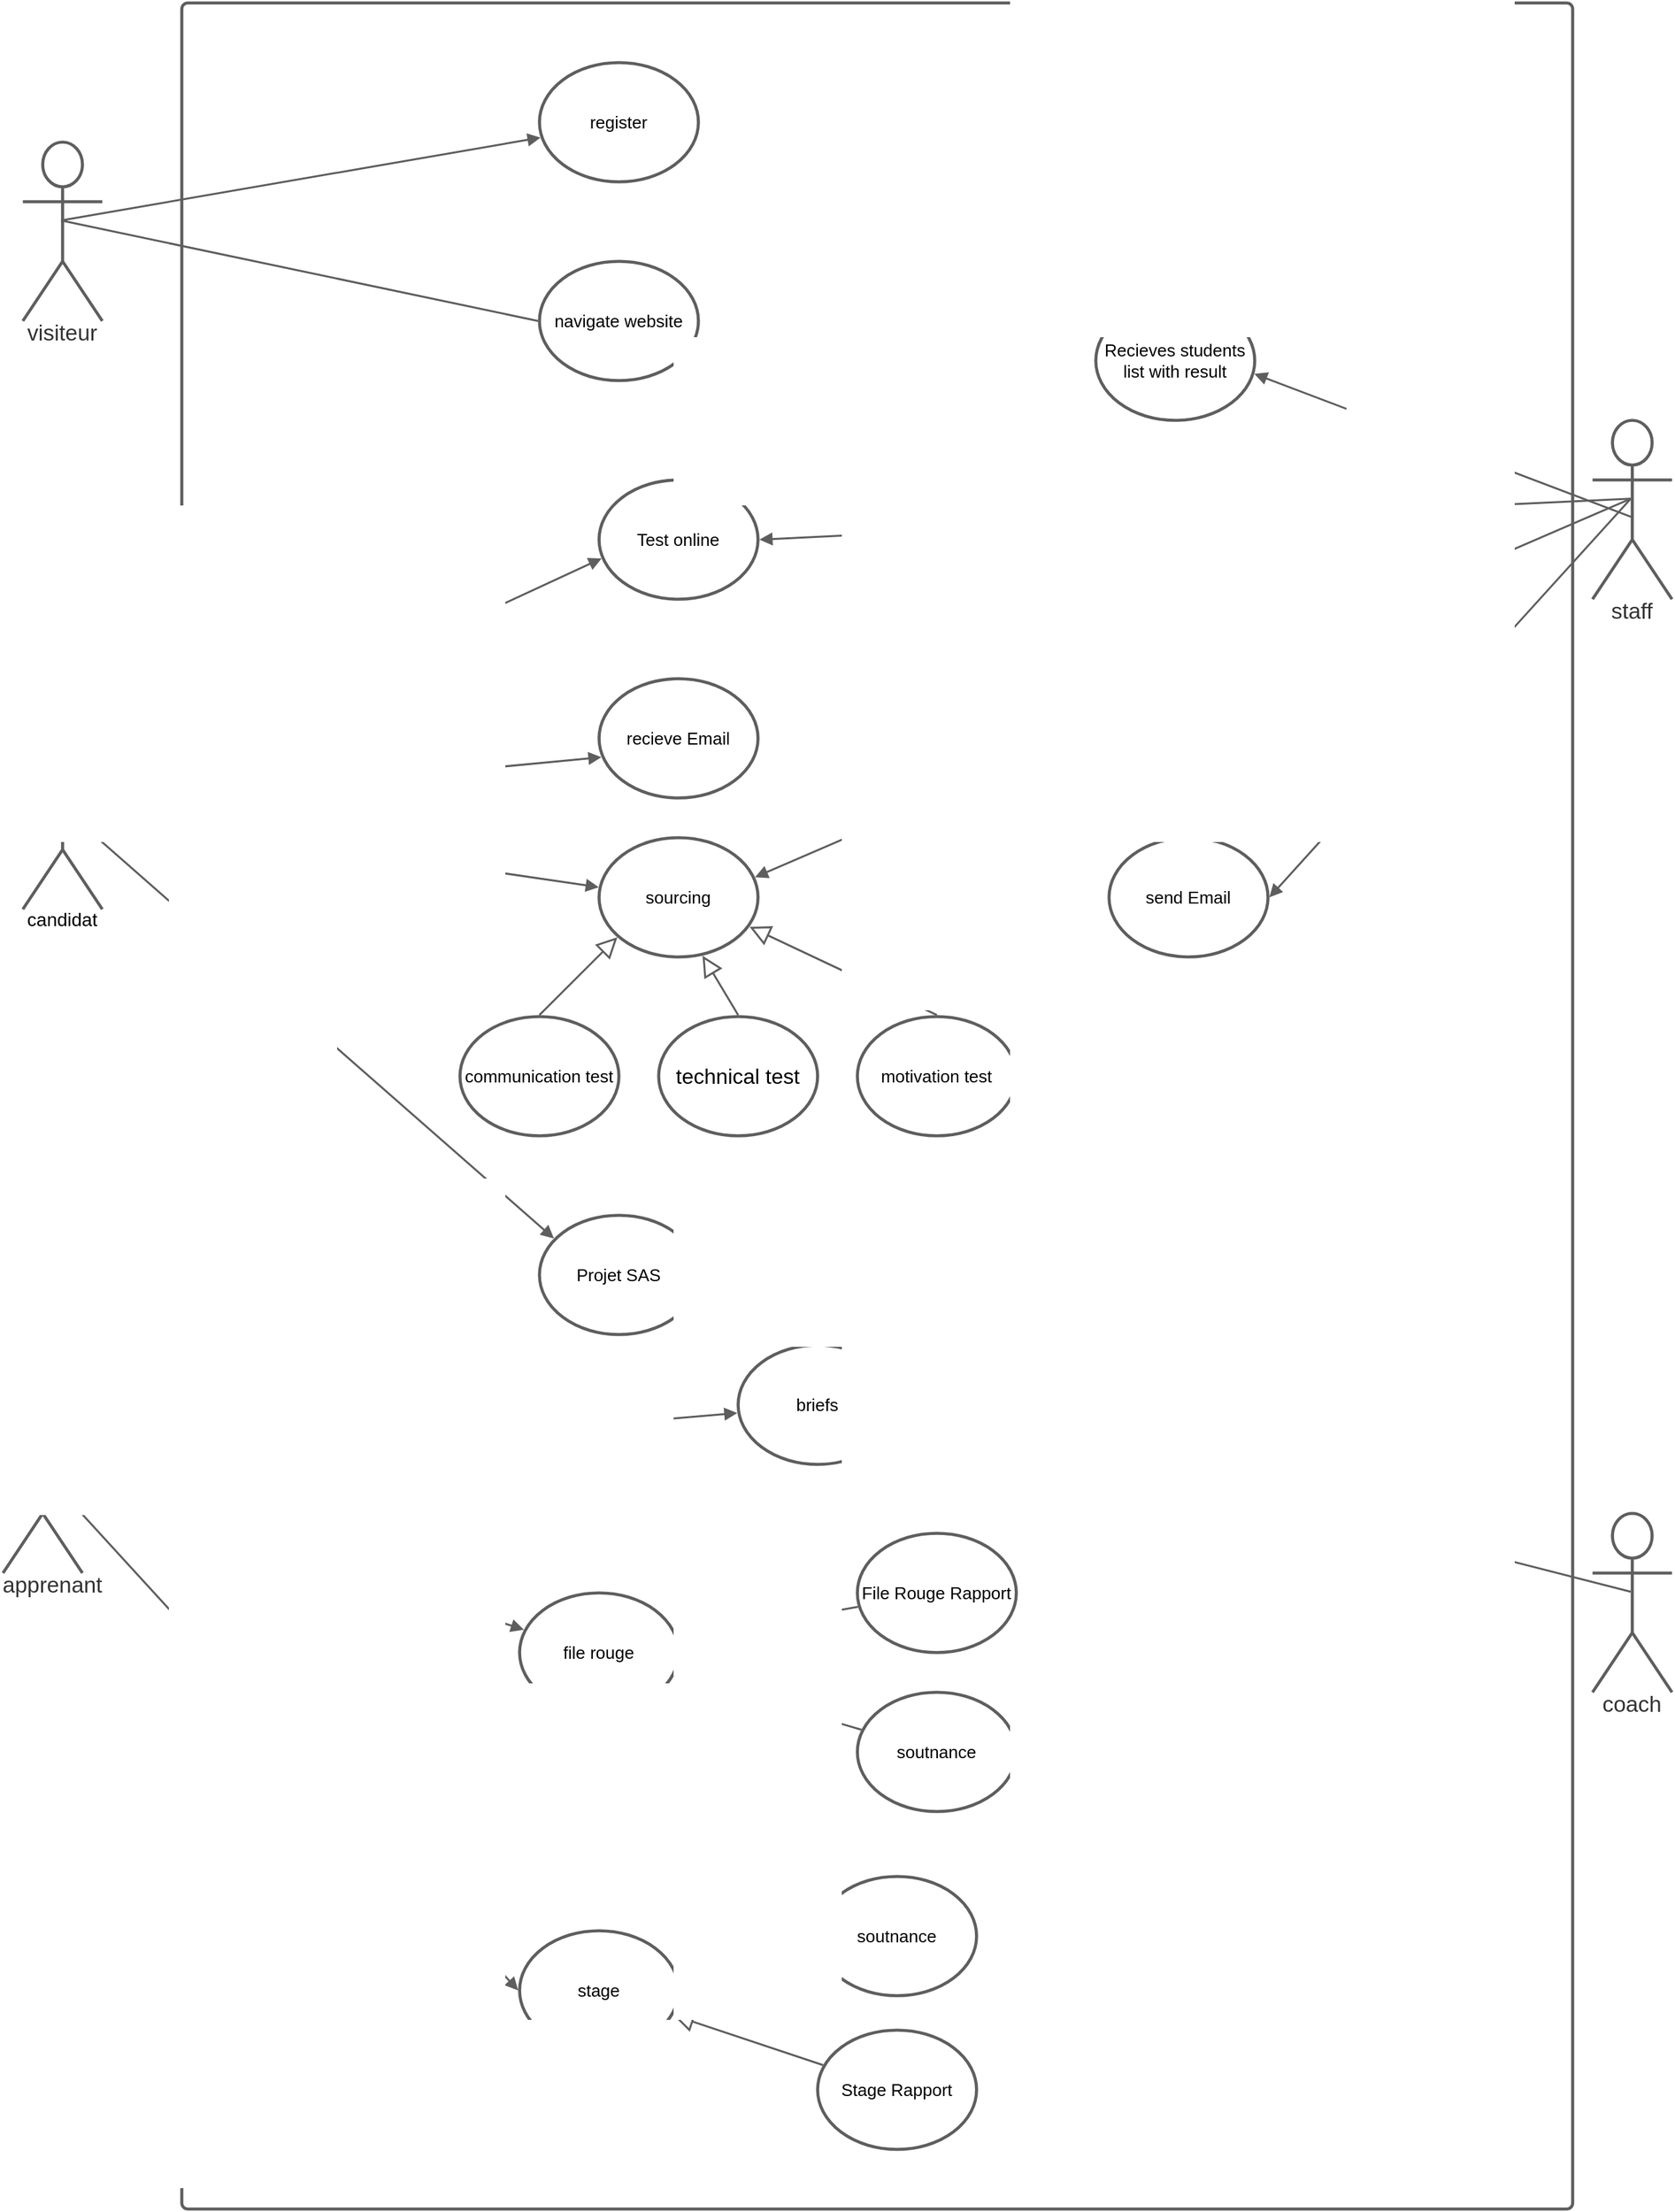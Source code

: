 <?xml version="1.0" encoding="UTF-8"?>
<mxfile version="15.8.4" type="device"><diagram id="iFi_1IONrO33MIai2x0h" name="Page-1"><mxGraphModel dx="4408" dy="6935" grid="1" gridSize="10" guides="1" tooltips="1" connect="1" arrows="1" fold="1" page="1" pageScale="1" pageWidth="827" pageHeight="1169" math="0" shadow="0"><root><mxCell id="0"/><mxCell id="1" parent="0"/><UserObject label="" lucidchartObjectId="QT7uaMc5btCP" id="5kZ_TZ2SqLqfajJlFCpO-448"><mxCell style="html=1;overflow=block;blockSpacing=1;whiteSpace=wrap;container=1;whiteSpace=wrap;fontSize=13;spacing=0;strokeColor=#5e5e5e;strokeOpacity=100;fillOpacity=0;rounded=1;absoluteArcSize=1;arcSize=9;fillColor=#000000;strokeWidth=2.3;" vertex="1" parent="1"><mxGeometry x="265" y="-3490" width="1050" height="1665" as="geometry"/></mxCell></UserObject><UserObject label="Recieves students list with result" lucidchartObjectId="Qt7uFnnRA4Pl" id="5kZ_TZ2SqLqfajJlFCpO-449"><mxCell style="html=1;overflow=block;blockSpacing=1;whiteSpace=wrap;ellipse;whiteSpace=wrap;fontSize=13;spacing=3.8;strokeColor=#5e5e5e;strokeOpacity=100;rounded=1;absoluteArcSize=1;arcSize=9;strokeWidth=2.3;" vertex="1" parent="5kZ_TZ2SqLqfajJlFCpO-448"><mxGeometry x="690" y="225" width="120" height="90" as="geometry"/></mxCell></UserObject><UserObject label="send Email" lucidchartObjectId="Lx7umF5wichq" id="5kZ_TZ2SqLqfajJlFCpO-450"><mxCell style="html=1;overflow=block;blockSpacing=1;whiteSpace=wrap;ellipse;whiteSpace=wrap;fontSize=13;spacing=3.8;strokeColor=#5e5e5e;strokeOpacity=100;rounded=1;absoluteArcSize=1;arcSize=9;strokeWidth=2.3;" vertex="1" parent="5kZ_TZ2SqLqfajJlFCpO-448"><mxGeometry x="700" y="630" width="120" height="90" as="geometry"/></mxCell></UserObject><UserObject label="candidat " lucidchartObjectId="xg7u3bz5rhkY" id="5kZ_TZ2SqLqfajJlFCpO-451"><mxCell style="html=1;overflow=block;blockSpacing=1;whiteSpace=wrap;shape=umlActor;labelPosition=center;verticalLabelPosition=bottom;verticalAlign=top;whiteSpace=nowrap;whiteSpace=wrap;fontSize=14;fontColor=#000000;spacing=0;strokeColor=#5e5e5e;strokeOpacity=100;rounded=1;absoluteArcSize=1;arcSize=9;strokeWidth=2.3;" vertex="1" parent="1"><mxGeometry x="145" y="-2941" width="60" height="135" as="geometry"/></mxCell></UserObject><UserObject label="Test online" lucidchartObjectId="lj7utlR5_DyX" id="5kZ_TZ2SqLqfajJlFCpO-452"><mxCell style="html=1;overflow=block;blockSpacing=1;whiteSpace=wrap;ellipse;whiteSpace=wrap;fontSize=13;spacing=3.8;strokeColor=#5e5e5e;strokeOpacity=100;rounded=1;absoluteArcSize=1;arcSize=9;strokeWidth=2.3;" vertex="1" parent="1"><mxGeometry x="580" y="-3130" width="120" height="90" as="geometry"/></mxCell></UserObject><UserObject label="recieve Email" lucidchartObjectId="uk7ujxkeIiuE" id="5kZ_TZ2SqLqfajJlFCpO-453"><mxCell style="html=1;overflow=block;blockSpacing=1;whiteSpace=wrap;ellipse;whiteSpace=wrap;fontSize=13;spacing=3.8;strokeColor=#5e5e5e;strokeOpacity=100;rounded=1;absoluteArcSize=1;arcSize=9;strokeWidth=2.3;" vertex="1" parent="1"><mxGeometry x="580" y="-2980" width="120" height="90" as="geometry"/></mxCell></UserObject><UserObject label="" lucidchartObjectId="av7uHTCR2_ck" id="5kZ_TZ2SqLqfajJlFCpO-454"><mxCell style="html=1;jettySize=18;whiteSpace=wrap;fontSize=13;strokeColor=#5E5E5E;strokeWidth=1.5;rounded=0;startArrow=none;;endArrow=block;endFill=1;;exitX=0.5;exitY=0.542;exitPerimeter=0;entryX=0.997;entryY=0.61;entryPerimeter=0;" edge="1" parent="1" source="5kZ_TZ2SqLqfajJlFCpO-458" target="5kZ_TZ2SqLqfajJlFCpO-449"><mxGeometry width="100" height="100" relative="1" as="geometry"><Array as="points"/></mxGeometry></mxCell></UserObject><UserObject label="" lucidchartObjectId="vy7uMkkWNZ~k" id="5kZ_TZ2SqLqfajJlFCpO-455"><mxCell style="html=1;jettySize=18;whiteSpace=wrap;fontSize=13;strokeColor=#5E5E5E;strokeWidth=1.5;rounded=0;startArrow=none;;endArrow=block;endFill=1;;exitX=0.481;exitY=0.438;exitPerimeter=0;entryX=1.009;entryY=0.5;entryPerimeter=0;" edge="1" parent="1" source="5kZ_TZ2SqLqfajJlFCpO-458" target="5kZ_TZ2SqLqfajJlFCpO-450"><mxGeometry width="100" height="100" relative="1" as="geometry"><Array as="points"/></mxGeometry></mxCell></UserObject><UserObject label="" lucidchartObjectId="cO7uAcsDso-R" id="5kZ_TZ2SqLqfajJlFCpO-456"><mxCell style="html=1;jettySize=18;whiteSpace=wrap;fontSize=13;strokeColor=#5E5E5E;strokeWidth=1.5;rounded=0;startArrow=none;;endArrow=block;endFill=1;;exitX=0.481;exitY=0.438;exitPerimeter=0;entryX=0.016;entryY=0.658;entryPerimeter=0;" edge="1" parent="1" source="5kZ_TZ2SqLqfajJlFCpO-451" target="5kZ_TZ2SqLqfajJlFCpO-452"><mxGeometry width="100" height="100" relative="1" as="geometry"><Array as="points"/></mxGeometry></mxCell></UserObject><UserObject label="" lucidchartObjectId="kO7ul8tQOR98" id="5kZ_TZ2SqLqfajJlFCpO-457"><mxCell style="html=1;jettySize=18;whiteSpace=wrap;fontSize=13;strokeColor=#5E5E5E;strokeWidth=1.5;rounded=0;startArrow=none;;endArrow=block;endFill=1;;exitX=0.481;exitY=0.438;exitPerimeter=0;entryX=0.015;entryY=0.658;entryPerimeter=0;" edge="1" parent="1" source="5kZ_TZ2SqLqfajJlFCpO-451" target="5kZ_TZ2SqLqfajJlFCpO-453"><mxGeometry width="100" height="100" relative="1" as="geometry"><Array as="points"/></mxGeometry></mxCell></UserObject><UserObject label="staff" lucidchartObjectId="U87uDjvWljcm" id="5kZ_TZ2SqLqfajJlFCpO-458"><mxCell style="html=1;overflow=block;blockSpacing=1;whiteSpace=wrap;shape=umlActor;labelPosition=center;verticalLabelPosition=bottom;verticalAlign=top;whiteSpace=nowrap;whiteSpace=wrap;fontSize=16.7;fontColor=#333333;spacing=0;strokeColor=#5e5e5e;strokeOpacity=100;rounded=1;absoluteArcSize=1;arcSize=9;strokeWidth=2.3;" vertex="1" parent="1"><mxGeometry x="1330" y="-3175" width="60" height="135" as="geometry"/></mxCell></UserObject><UserObject label="" lucidchartObjectId="287uiitS2JOU" id="5kZ_TZ2SqLqfajJlFCpO-459"><mxCell style="html=1;jettySize=18;whiteSpace=wrap;fontSize=13;strokeColor=#5E5E5E;strokeWidth=1.5;rounded=0;startArrow=none;;endArrow=block;endFill=1;;exitX=0.481;exitY=0.438;exitPerimeter=0;entryX=1.009;entryY=0.5;entryPerimeter=0;" edge="1" parent="1" source="5kZ_TZ2SqLqfajJlFCpO-458" target="5kZ_TZ2SqLqfajJlFCpO-452"><mxGeometry width="100" height="100" relative="1" as="geometry"><Array as="points"/></mxGeometry></mxCell></UserObject><UserObject label="" lucidchartObjectId="On8utjPgehoS" id="5kZ_TZ2SqLqfajJlFCpO-460"><mxCell style="html=1;jettySize=18;whiteSpace=wrap;fontSize=13;strokeColor=#5E5E5E;strokeWidth=1.5;rounded=0;startArrow=none;;endArrow=block;endFill=1;;exitX=0.519;exitY=0.438;exitPerimeter=0;entryX=-0.002;entryY=0.415;entryPerimeter=0;" edge="1" parent="1" source="5kZ_TZ2SqLqfajJlFCpO-451" target="5kZ_TZ2SqLqfajJlFCpO-461"><mxGeometry width="100" height="100" relative="1" as="geometry"><Array as="points"/></mxGeometry></mxCell></UserObject><UserObject label="sourcing" lucidchartObjectId="-o8uje12iAn-" id="5kZ_TZ2SqLqfajJlFCpO-461"><mxCell style="html=1;overflow=block;blockSpacing=1;whiteSpace=wrap;ellipse;whiteSpace=wrap;fontSize=13;spacing=3.8;strokeColor=#5e5e5e;strokeOpacity=100;rounded=1;absoluteArcSize=1;arcSize=9;strokeWidth=2.3;" vertex="1" parent="1"><mxGeometry x="580" y="-2860" width="120" height="90" as="geometry"/></mxCell></UserObject><UserObject label="communication test" lucidchartObjectId="3q8umeeIcvkh" id="5kZ_TZ2SqLqfajJlFCpO-462"><mxCell style="html=1;overflow=block;blockSpacing=1;whiteSpace=wrap;ellipse;whiteSpace=wrap;fontSize=13;spacing=3.8;strokeColor=#5e5e5e;strokeOpacity=100;rounded=1;absoluteArcSize=1;arcSize=9;strokeWidth=2.3;" vertex="1" parent="1"><mxGeometry x="475" y="-2725" width="120" height="90" as="geometry"/></mxCell></UserObject><UserObject label="technical test" lucidchartObjectId="5q8u6LR1nQDX" id="5kZ_TZ2SqLqfajJlFCpO-463"><mxCell style="html=1;overflow=block;blockSpacing=1;whiteSpace=wrap;ellipse;whiteSpace=wrap;fontSize=16;fontColor=#000000;spacing=3.8;strokeColor=#5e5e5e;strokeOpacity=100;rounded=1;absoluteArcSize=1;arcSize=9;strokeWidth=2.3;" vertex="1" parent="1"><mxGeometry x="625" y="-2725" width="120" height="90" as="geometry"/></mxCell></UserObject><UserObject label="motivation test" lucidchartObjectId="6q8u6xJCli1B" id="5kZ_TZ2SqLqfajJlFCpO-464"><mxCell style="html=1;overflow=block;blockSpacing=1;whiteSpace=wrap;ellipse;whiteSpace=wrap;fontSize=13;spacing=3.8;strokeColor=#5e5e5e;strokeOpacity=100;rounded=1;absoluteArcSize=1;arcSize=9;strokeWidth=2.3;" vertex="1" parent="1"><mxGeometry x="775" y="-2725" width="120" height="90" as="geometry"/></mxCell></UserObject><UserObject label="" lucidchartObjectId="cs8utTyyA6.F" id="5kZ_TZ2SqLqfajJlFCpO-465"><mxCell style="html=1;jettySize=18;whiteSpace=wrap;fontSize=13;strokeColor=#5E5E5E;strokeWidth=1.5;rounded=0;startArrow=none;;endArrow=block;endFill=0;endSize=12;;exitX=0.5;exitY=-0.013;exitPerimeter=0;entryX=0.115;entryY=0.835;entryPerimeter=0;" edge="1" parent="1" source="5kZ_TZ2SqLqfajJlFCpO-462" target="5kZ_TZ2SqLqfajJlFCpO-461"><mxGeometry width="100" height="100" relative="1" as="geometry"><Array as="points"/></mxGeometry></mxCell></UserObject><UserObject label="" lucidchartObjectId="is8uJv6u1uMz" id="5kZ_TZ2SqLqfajJlFCpO-466"><mxCell style="html=1;jettySize=18;whiteSpace=wrap;fontSize=13;strokeColor=#5E5E5E;strokeWidth=1.5;rounded=0;startArrow=none;;endArrow=block;endFill=0;endSize=12;;exitX=0.5;exitY=-0.013;exitPerimeter=0;entryX=0.651;entryY=0.989;entryPerimeter=0;" edge="1" parent="1" source="5kZ_TZ2SqLqfajJlFCpO-463" target="5kZ_TZ2SqLqfajJlFCpO-461"><mxGeometry width="100" height="100" relative="1" as="geometry"><Array as="points"/></mxGeometry></mxCell></UserObject><UserObject label="" lucidchartObjectId="ms8uttwZA2Z8" id="5kZ_TZ2SqLqfajJlFCpO-467"><mxCell style="html=1;jettySize=18;whiteSpace=wrap;fontSize=13;strokeColor=#5E5E5E;strokeWidth=1.5;rounded=0;startArrow=none;;endArrow=block;endFill=0;endSize=12;;exitX=0.5;exitY=-0.013;exitPerimeter=0;entryX=0.947;entryY=0.747;entryPerimeter=0;" edge="1" parent="1" source="5kZ_TZ2SqLqfajJlFCpO-464" target="5kZ_TZ2SqLqfajJlFCpO-461"><mxGeometry width="100" height="100" relative="1" as="geometry"><Array as="points"/></mxGeometry></mxCell></UserObject><UserObject label="" lucidchartObjectId=".a9uv_kSWuef" id="5kZ_TZ2SqLqfajJlFCpO-468"><mxCell style="html=1;jettySize=18;whiteSpace=wrap;fontSize=13;strokeColor=#5E5E5E;strokeWidth=1.5;rounded=0;startArrow=none;;endArrow=block;endFill=1;;exitX=0.481;exitY=0.438;exitPerimeter=0;entryX=0.981;entryY=0.332;entryPerimeter=0;" edge="1" parent="1" source="5kZ_TZ2SqLqfajJlFCpO-458" target="5kZ_TZ2SqLqfajJlFCpO-461"><mxGeometry width="100" height="100" relative="1" as="geometry"><Array as="points"/></mxGeometry></mxCell></UserObject><UserObject label="" lucidchartObjectId="Rc9uzpgsR1RK" id="5kZ_TZ2SqLqfajJlFCpO-469"><mxCell style="html=1;jettySize=18;whiteSpace=wrap;fontSize=13;strokeColor=#5E5E5E;strokeWidth=1.5;rounded=0;startArrow=none;;endArrow=block;endFill=1;;exitX=0.519;exitY=0.438;exitPerimeter=0;entryX=0.091;entryY=0.194;entryPerimeter=0;" edge="1" parent="1" source="5kZ_TZ2SqLqfajJlFCpO-451" target="5kZ_TZ2SqLqfajJlFCpO-470"><mxGeometry width="100" height="100" relative="1" as="geometry"><Array as="points"/></mxGeometry></mxCell></UserObject><UserObject label="Projet SAS" lucidchartObjectId="Sc9uJhHtrNnm" id="5kZ_TZ2SqLqfajJlFCpO-470"><mxCell style="html=1;overflow=block;blockSpacing=1;whiteSpace=wrap;ellipse;whiteSpace=wrap;fontSize=13;spacing=3.8;strokeColor=#5e5e5e;strokeOpacity=100;rounded=1;absoluteArcSize=1;arcSize=9;strokeWidth=2.3;" vertex="1" parent="1"><mxGeometry x="535" y="-2575" width="120" height="90" as="geometry"/></mxCell></UserObject><UserObject label="briefs" lucidchartObjectId="ih9uDQJN62FC" id="5kZ_TZ2SqLqfajJlFCpO-471"><mxCell style="html=1;overflow=block;blockSpacing=1;whiteSpace=wrap;ellipse;whiteSpace=wrap;fontSize=13;spacing=3.8;strokeColor=#5e5e5e;strokeOpacity=100;rounded=1;absoluteArcSize=1;arcSize=9;strokeWidth=2.3;" vertex="1" parent="1"><mxGeometry x="685" y="-2477" width="120" height="90" as="geometry"/></mxCell></UserObject><UserObject label="file rouge" lucidchartObjectId="Gh9ufPwN7dTr" id="5kZ_TZ2SqLqfajJlFCpO-472"><mxCell style="html=1;overflow=block;blockSpacing=1;whiteSpace=wrap;ellipse;whiteSpace=wrap;fontSize=13;spacing=3.8;strokeColor=#5e5e5e;strokeOpacity=100;rounded=1;absoluteArcSize=1;arcSize=9;strokeWidth=2.3;" vertex="1" parent="1"><mxGeometry x="520" y="-2290" width="120" height="90" as="geometry"/></mxCell></UserObject><UserObject label="stage" lucidchartObjectId="2h9uX3cop0HT" id="5kZ_TZ2SqLqfajJlFCpO-473"><mxCell style="html=1;overflow=block;blockSpacing=1;whiteSpace=wrap;ellipse;whiteSpace=wrap;fontSize=13;spacing=3.8;strokeColor=#5e5e5e;strokeOpacity=100;rounded=1;absoluteArcSize=1;arcSize=9;strokeWidth=2.3;" vertex="1" parent="1"><mxGeometry x="520" y="-2035" width="120" height="90" as="geometry"/></mxCell></UserObject><UserObject label="soutnance" lucidchartObjectId="ri9u-kRYCyMs" id="5kZ_TZ2SqLqfajJlFCpO-474"><mxCell style="html=1;overflow=block;blockSpacing=1;whiteSpace=wrap;ellipse;whiteSpace=wrap;fontSize=13;spacing=3.8;strokeColor=#5e5e5e;strokeOpacity=100;rounded=1;absoluteArcSize=1;arcSize=9;strokeWidth=2.3;" vertex="1" parent="1"><mxGeometry x="745" y="-2076" width="120" height="90" as="geometry"/></mxCell></UserObject><UserObject label="Stage Rapport" lucidchartObjectId="Qi9ujY_R4eOM" id="5kZ_TZ2SqLqfajJlFCpO-475"><mxCell style="html=1;overflow=block;blockSpacing=1;whiteSpace=wrap;ellipse;whiteSpace=wrap;fontSize=13;spacing=3.8;strokeColor=#5e5e5e;strokeOpacity=100;rounded=1;absoluteArcSize=1;arcSize=9;strokeWidth=2.3;" vertex="1" parent="1"><mxGeometry x="745" y="-1960" width="120" height="90" as="geometry"/></mxCell></UserObject><UserObject label="" lucidchartObjectId="2j9uhJdUjy2v" id="5kZ_TZ2SqLqfajJlFCpO-476"><mxCell style="html=1;jettySize=18;whiteSpace=wrap;fontSize=13;strokeColor=#5E5E5E;strokeWidth=1.5;rounded=0;startArrow=none;;endArrow=block;endFill=0;endSize=12;;exitX=0.034;exitY=0.293;exitPerimeter=0;entryX=0.966;entryY=0.707;entryPerimeter=0;" edge="1" parent="1" source="5kZ_TZ2SqLqfajJlFCpO-475" target="5kZ_TZ2SqLqfajJlFCpO-473"><mxGeometry width="100" height="100" relative="1" as="geometry"><Array as="points"/></mxGeometry></mxCell></UserObject><UserObject label="" lucidchartObjectId="6j9uCu4Hzz2u" id="5kZ_TZ2SqLqfajJlFCpO-477"><mxCell style="html=1;jettySize=18;whiteSpace=wrap;fontSize=13;strokeColor=#5E5E5E;strokeWidth=1.5;rounded=0;startArrow=none;;endArrow=block;endFill=0;endSize=12;;exitX=0.005;exitY=0.619;exitPerimeter=0;entryX=0.995;entryY=0.381;entryPerimeter=0;" edge="1" parent="1" source="5kZ_TZ2SqLqfajJlFCpO-474" target="5kZ_TZ2SqLqfajJlFCpO-473"><mxGeometry width="100" height="100" relative="1" as="geometry"><Array as="points"/></mxGeometry></mxCell></UserObject><UserObject label="apprenant" lucidchartObjectId="Vm9uZoUiaclw" id="5kZ_TZ2SqLqfajJlFCpO-478"><mxCell style="html=1;overflow=block;blockSpacing=1;whiteSpace=wrap;shape=umlActor;labelPosition=center;verticalLabelPosition=bottom;verticalAlign=top;whiteSpace=nowrap;whiteSpace=wrap;fontSize=16.7;fontColor=#333333;spacing=0;strokeColor=#5e5e5e;strokeOpacity=100;rounded=1;absoluteArcSize=1;arcSize=9;strokeWidth=2.3;" vertex="1" parent="1"><mxGeometry x="130" y="-2440" width="60" height="135" as="geometry"/></mxCell></UserObject><UserObject label="" lucidchartObjectId="5m9uooPvjFMh" id="5kZ_TZ2SqLqfajJlFCpO-479"><mxCell style="html=1;jettySize=18;whiteSpace=wrap;fontSize=13;strokeColor=#5E5E5E;strokeWidth=1.5;rounded=0;startArrow=none;;endArrow=block;endFill=1;;exitX=0.519;exitY=0.436;exitPerimeter=0;entryX=-0.005;entryY=0.569;entryPerimeter=0;" edge="1" parent="1" source="5kZ_TZ2SqLqfajJlFCpO-478" target="5kZ_TZ2SqLqfajJlFCpO-471"><mxGeometry width="100" height="100" relative="1" as="geometry"><Array as="points"/></mxGeometry></mxCell></UserObject><UserObject label="" lucidchartObjectId="_m9u81v99TpP" id="5kZ_TZ2SqLqfajJlFCpO-480"><mxCell style="html=1;jettySize=18;whiteSpace=wrap;fontSize=13;strokeColor=#5E5E5E;strokeWidth=1.5;rounded=0;startArrow=none;;endArrow=block;endFill=1;;exitX=0.519;exitY=0.44;exitPerimeter=0;entryX=0.027;entryY=0.309;entryPerimeter=0;" edge="1" parent="1" source="5kZ_TZ2SqLqfajJlFCpO-478" target="5kZ_TZ2SqLqfajJlFCpO-472"><mxGeometry width="100" height="100" relative="1" as="geometry"><Array as="points"/></mxGeometry></mxCell></UserObject><UserObject label="" lucidchartObjectId="dn9uyMBgeYJ4" id="5kZ_TZ2SqLqfajJlFCpO-481"><mxCell style="html=1;jettySize=18;whiteSpace=wrap;fontSize=13;strokeColor=#5E5E5E;strokeWidth=1.5;rounded=0;startArrow=none;;endArrow=block;endFill=1;;exitX=0.519;exitY=0.439;exitPerimeter=0;entryX=-0.009;entryY=0.5;entryPerimeter=0;" edge="1" parent="1" source="5kZ_TZ2SqLqfajJlFCpO-478" target="5kZ_TZ2SqLqfajJlFCpO-473"><mxGeometry width="100" height="100" relative="1" as="geometry"><Array as="points"/></mxGeometry></mxCell></UserObject><UserObject label="File Rouge Rapport" lucidchartObjectId="Fn9uG6cO_4Of" id="5kZ_TZ2SqLqfajJlFCpO-482"><mxCell style="html=1;overflow=block;blockSpacing=1;whiteSpace=wrap;ellipse;whiteSpace=wrap;fontSize=13;spacing=3.8;strokeColor=#5e5e5e;strokeOpacity=100;rounded=1;absoluteArcSize=1;arcSize=9;strokeWidth=2.3;" vertex="1" parent="1"><mxGeometry x="775" y="-2335" width="120" height="90" as="geometry"/></mxCell></UserObject><UserObject label="" lucidchartObjectId="9n9uJYcuI~.m" id="5kZ_TZ2SqLqfajJlFCpO-483"><mxCell style="html=1;jettySize=18;whiteSpace=wrap;fontSize=13;strokeColor=#5E5E5E;strokeWidth=1.5;rounded=0;startArrow=none;;endArrow=block;endFill=0;endSize=12;;exitX=0.004;exitY=0.617;exitPerimeter=0;entryX=0.996;entryY=0.383;entryPerimeter=0;" edge="1" parent="1" source="5kZ_TZ2SqLqfajJlFCpO-482" target="5kZ_TZ2SqLqfajJlFCpO-472"><mxGeometry width="100" height="100" relative="1" as="geometry"><Array as="points"/></mxGeometry></mxCell></UserObject><UserObject label="soutnance" lucidchartObjectId="Do9uFMXb_fxb" id="5kZ_TZ2SqLqfajJlFCpO-484"><mxCell style="html=1;overflow=block;blockSpacing=1;whiteSpace=wrap;ellipse;whiteSpace=wrap;fontSize=13;spacing=3.8;strokeColor=#5e5e5e;strokeOpacity=100;rounded=1;absoluteArcSize=1;arcSize=9;strokeWidth=2.3;" vertex="1" parent="1"><mxGeometry x="775" y="-2215" width="120" height="90" as="geometry"/></mxCell></UserObject><UserObject label="" lucidchartObjectId="Ko9u2sN4rcT~" id="5kZ_TZ2SqLqfajJlFCpO-485"><mxCell style="html=1;jettySize=18;whiteSpace=wrap;fontSize=13;strokeColor=#5E5E5E;strokeWidth=1.5;rounded=0;startArrow=none;;endArrow=block;endFill=0;endSize=12;;exitX=0.025;exitY=0.314;exitPerimeter=0;entryX=0.975;entryY=0.686;entryPerimeter=0;" edge="1" parent="1" source="5kZ_TZ2SqLqfajJlFCpO-484" target="5kZ_TZ2SqLqfajJlFCpO-472"><mxGeometry width="100" height="100" relative="1" as="geometry"><Array as="points"/></mxGeometry></mxCell></UserObject><mxCell id="5kZ_TZ2SqLqfajJlFCpO-486" value="" style="text;html=1;resizable=0;labelBackgroundColor=#ffffff;align=center;verticalAlign=middle;;fontSize=13;" vertex="1" parent="5kZ_TZ2SqLqfajJlFCpO-485"><mxGeometry relative="1" as="geometry"/></mxCell><UserObject label="coach" lucidchartObjectId="6p9uWLK7nTfc" id="5kZ_TZ2SqLqfajJlFCpO-487"><mxCell style="html=1;overflow=block;blockSpacing=1;whiteSpace=wrap;shape=umlActor;labelPosition=center;verticalLabelPosition=bottom;verticalAlign=top;whiteSpace=nowrap;whiteSpace=wrap;fontSize=16.7;fontColor=#333333;spacing=0;strokeColor=#5e5e5e;strokeOpacity=100;rounded=1;absoluteArcSize=1;arcSize=9;strokeWidth=2.3;" vertex="1" parent="1"><mxGeometry x="1330" y="-2350" width="60" height="135" as="geometry"/></mxCell></UserObject><UserObject label="" lucidchartObjectId="bq9u.Bo_Mlx_" id="5kZ_TZ2SqLqfajJlFCpO-488"><mxCell style="html=1;jettySize=18;whiteSpace=wrap;fontSize=13;strokeColor=#5E5E5E;strokeWidth=1.5;rounded=0;startArrow=none;;endArrow=block;endFill=1;;exitX=0.481;exitY=0.438;exitPerimeter=0;entryX=1.009;entryY=0.5;entryPerimeter=0;" edge="1" parent="1" source="5kZ_TZ2SqLqfajJlFCpO-487" target="5kZ_TZ2SqLqfajJlFCpO-471"><mxGeometry width="100" height="100" relative="1" as="geometry"><Array as="points"/></mxGeometry></mxCell></UserObject><UserObject label="register" lucidchartObjectId="uS9u6Y4FQOMw" id="5kZ_TZ2SqLqfajJlFCpO-489"><mxCell style="html=1;overflow=block;blockSpacing=1;whiteSpace=wrap;ellipse;whiteSpace=wrap;fontSize=13;spacing=3.8;strokeColor=#5e5e5e;strokeOpacity=100;rounded=1;absoluteArcSize=1;arcSize=9;strokeWidth=2.3;" vertex="1" parent="1"><mxGeometry x="535" y="-3445" width="120" height="90" as="geometry"/></mxCell></UserObject><UserObject label="visiteur" lucidchartObjectId="BS9uhzehXt_V" id="5kZ_TZ2SqLqfajJlFCpO-490"><mxCell style="html=1;overflow=block;blockSpacing=1;whiteSpace=wrap;shape=umlActor;labelPosition=center;verticalLabelPosition=bottom;verticalAlign=top;whiteSpace=nowrap;whiteSpace=wrap;fontSize=16.7;fontColor=#333333;spacing=0;strokeColor=#5e5e5e;strokeOpacity=100;rounded=1;absoluteArcSize=1;arcSize=9;strokeWidth=2.3;" vertex="1" parent="1"><mxGeometry x="145" y="-3385" width="60" height="135" as="geometry"/></mxCell></UserObject><UserObject label="" lucidchartObjectId="PS9uA7zWCwYi" id="5kZ_TZ2SqLqfajJlFCpO-491"><mxCell style="html=1;jettySize=18;whiteSpace=wrap;fontSize=13;strokeColor=#5E5E5E;strokeWidth=1.5;rounded=0;startArrow=none;;endArrow=block;endFill=1;;exitX=0.519;exitY=0.435;exitPerimeter=0;entryX=0.007;entryY=0.629;entryPerimeter=0;" edge="1" parent="1" source="5kZ_TZ2SqLqfajJlFCpO-490" target="5kZ_TZ2SqLqfajJlFCpO-489"><mxGeometry width="100" height="100" relative="1" as="geometry"><Array as="points"/></mxGeometry></mxCell></UserObject><UserObject label="" lucidchartObjectId="VS9u0ioY-6kB" id="5kZ_TZ2SqLqfajJlFCpO-492"><mxCell style="html=1;jettySize=18;whiteSpace=wrap;fontSize=13;strokeColor=#5E5E5E;strokeWidth=1.5;rounded=0;startArrow=none;;endArrow=none;;exitX=0.481;exitY=0.438;exitPerimeter=0;entryX=-0.009;entryY=0.5;entryPerimeter=0;" edge="1" parent="1" source="5kZ_TZ2SqLqfajJlFCpO-490" target="5kZ_TZ2SqLqfajJlFCpO-493"><mxGeometry width="100" height="100" relative="1" as="geometry"><Array as="points"/></mxGeometry></mxCell></UserObject><UserObject label="navigate website" lucidchartObjectId="WS9uVjLWMNz3" id="5kZ_TZ2SqLqfajJlFCpO-493"><mxCell style="html=1;overflow=block;blockSpacing=1;whiteSpace=wrap;ellipse;whiteSpace=wrap;fontSize=13;spacing=3.8;strokeColor=#5e5e5e;strokeOpacity=100;rounded=1;absoluteArcSize=1;arcSize=9;strokeWidth=2.3;" vertex="1" parent="1"><mxGeometry x="535" y="-3295" width="120" height="90" as="geometry"/></mxCell></UserObject></root></mxGraphModel></diagram></mxfile>
